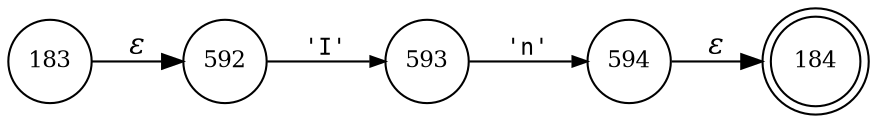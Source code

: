 digraph ATN {
rankdir=LR;
s184[fontsize=11, label="184", shape=doublecircle, fixedsize=true, width=.6];
s592[fontsize=11,label="592", shape=circle, fixedsize=true, width=.55, peripheries=1];
s593[fontsize=11,label="593", shape=circle, fixedsize=true, width=.55, peripheries=1];
s594[fontsize=11,label="594", shape=circle, fixedsize=true, width=.55, peripheries=1];
s183[fontsize=11,label="183", shape=circle, fixedsize=true, width=.55, peripheries=1];
s183 -> s592 [fontname="Times-Italic", label="&epsilon;"];
s592 -> s593 [fontsize=11, fontname="Courier", arrowsize=.7, label = "'I'", arrowhead = normal];
s593 -> s594 [fontsize=11, fontname="Courier", arrowsize=.7, label = "'n'", arrowhead = normal];
s594 -> s184 [fontname="Times-Italic", label="&epsilon;"];
}